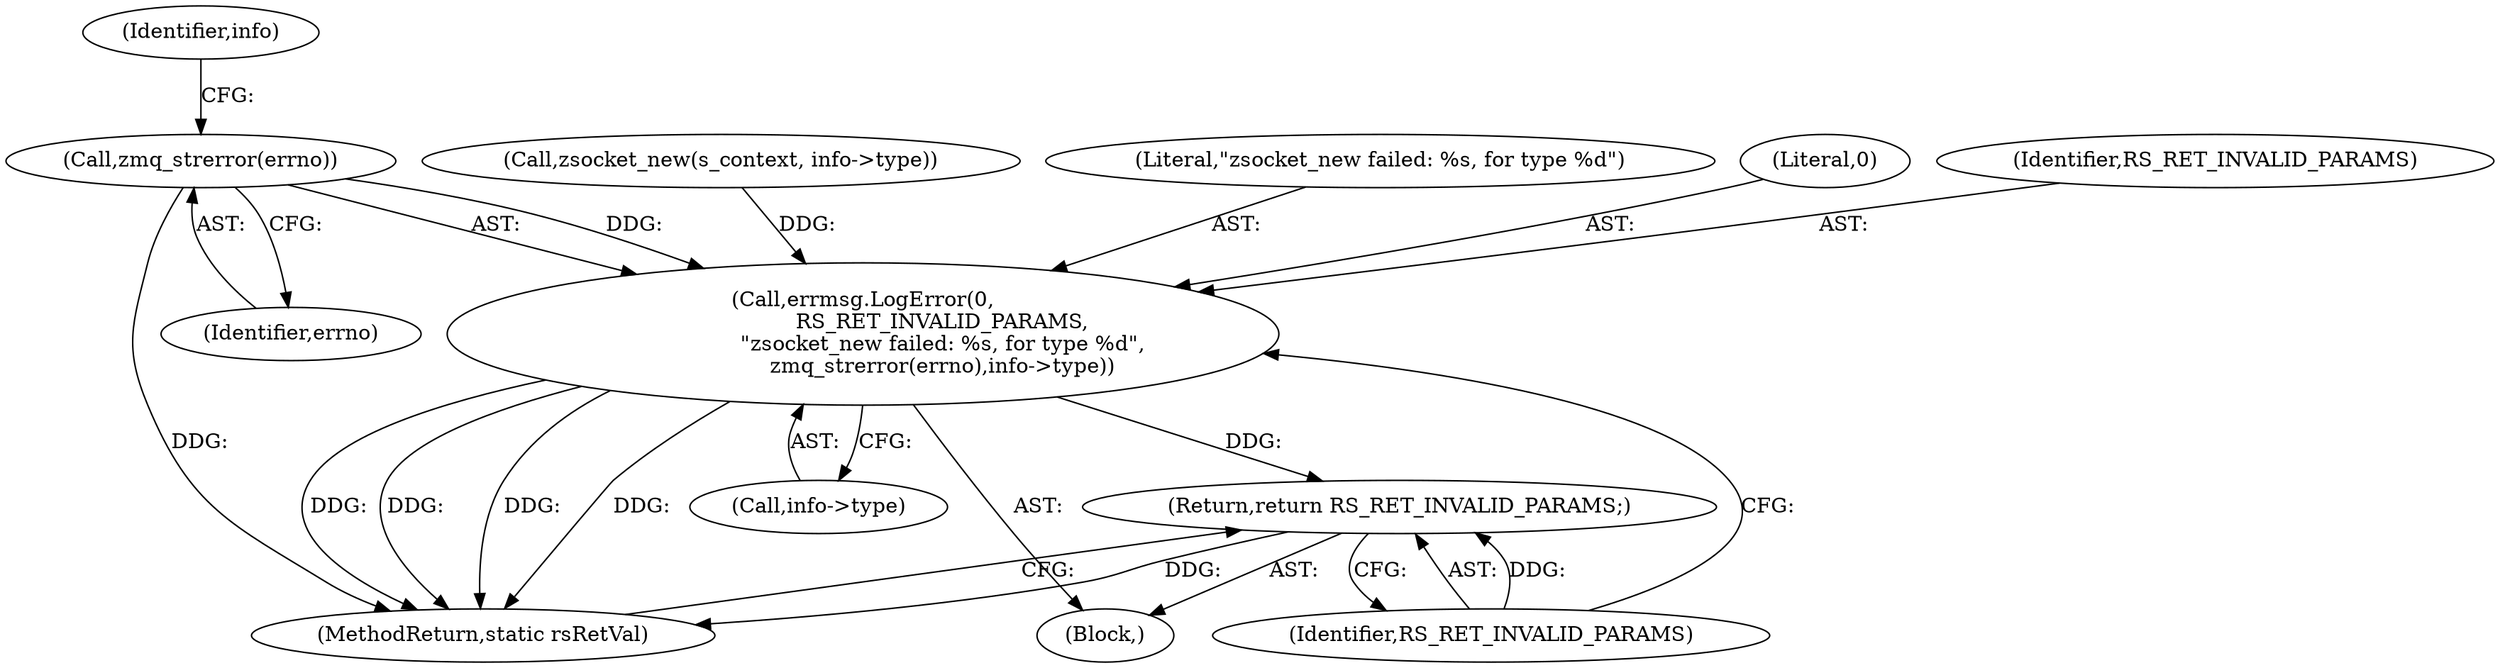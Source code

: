 digraph "0_rsyslog_062d0c671a29f7c6f7dff4a2f1f35df375bbb30b@API" {
"1000126" [label="(Call,zmq_strerror(errno))"];
"1000122" [label="(Call,errmsg.LogError(0,\n                        RS_RET_INVALID_PARAMS,\n                        \"zsocket_new failed: %s, for type %d\",\n                        zmq_strerror(errno),info->type))"];
"1000131" [label="(Return,return RS_RET_INVALID_PARAMS;)"];
"1000125" [label="(Literal,\"zsocket_new failed: %s, for type %d\")"];
"1000129" [label="(Identifier,info)"];
"1000122" [label="(Call,errmsg.LogError(0,\n                        RS_RET_INVALID_PARAMS,\n                        \"zsocket_new failed: %s, for type %d\",\n                        zmq_strerror(errno),info->type))"];
"1000450" [label="(MethodReturn,static rsRetVal)"];
"1000121" [label="(Block,)"];
"1000127" [label="(Identifier,errno)"];
"1000123" [label="(Literal,0)"];
"1000132" [label="(Identifier,RS_RET_INVALID_PARAMS)"];
"1000126" [label="(Call,zmq_strerror(errno))"];
"1000128" [label="(Call,info->type)"];
"1000124" [label="(Identifier,RS_RET_INVALID_PARAMS)"];
"1000113" [label="(Call,zsocket_new(s_context, info->type))"];
"1000131" [label="(Return,return RS_RET_INVALID_PARAMS;)"];
"1000126" -> "1000122"  [label="AST: "];
"1000126" -> "1000127"  [label="CFG: "];
"1000127" -> "1000126"  [label="AST: "];
"1000129" -> "1000126"  [label="CFG: "];
"1000126" -> "1000450"  [label="DDG: "];
"1000126" -> "1000122"  [label="DDG: "];
"1000122" -> "1000121"  [label="AST: "];
"1000122" -> "1000128"  [label="CFG: "];
"1000123" -> "1000122"  [label="AST: "];
"1000124" -> "1000122"  [label="AST: "];
"1000125" -> "1000122"  [label="AST: "];
"1000128" -> "1000122"  [label="AST: "];
"1000132" -> "1000122"  [label="CFG: "];
"1000122" -> "1000450"  [label="DDG: "];
"1000122" -> "1000450"  [label="DDG: "];
"1000122" -> "1000450"  [label="DDG: "];
"1000122" -> "1000450"  [label="DDG: "];
"1000113" -> "1000122"  [label="DDG: "];
"1000122" -> "1000131"  [label="DDG: "];
"1000131" -> "1000121"  [label="AST: "];
"1000131" -> "1000132"  [label="CFG: "];
"1000132" -> "1000131"  [label="AST: "];
"1000450" -> "1000131"  [label="CFG: "];
"1000131" -> "1000450"  [label="DDG: "];
"1000132" -> "1000131"  [label="DDG: "];
}
